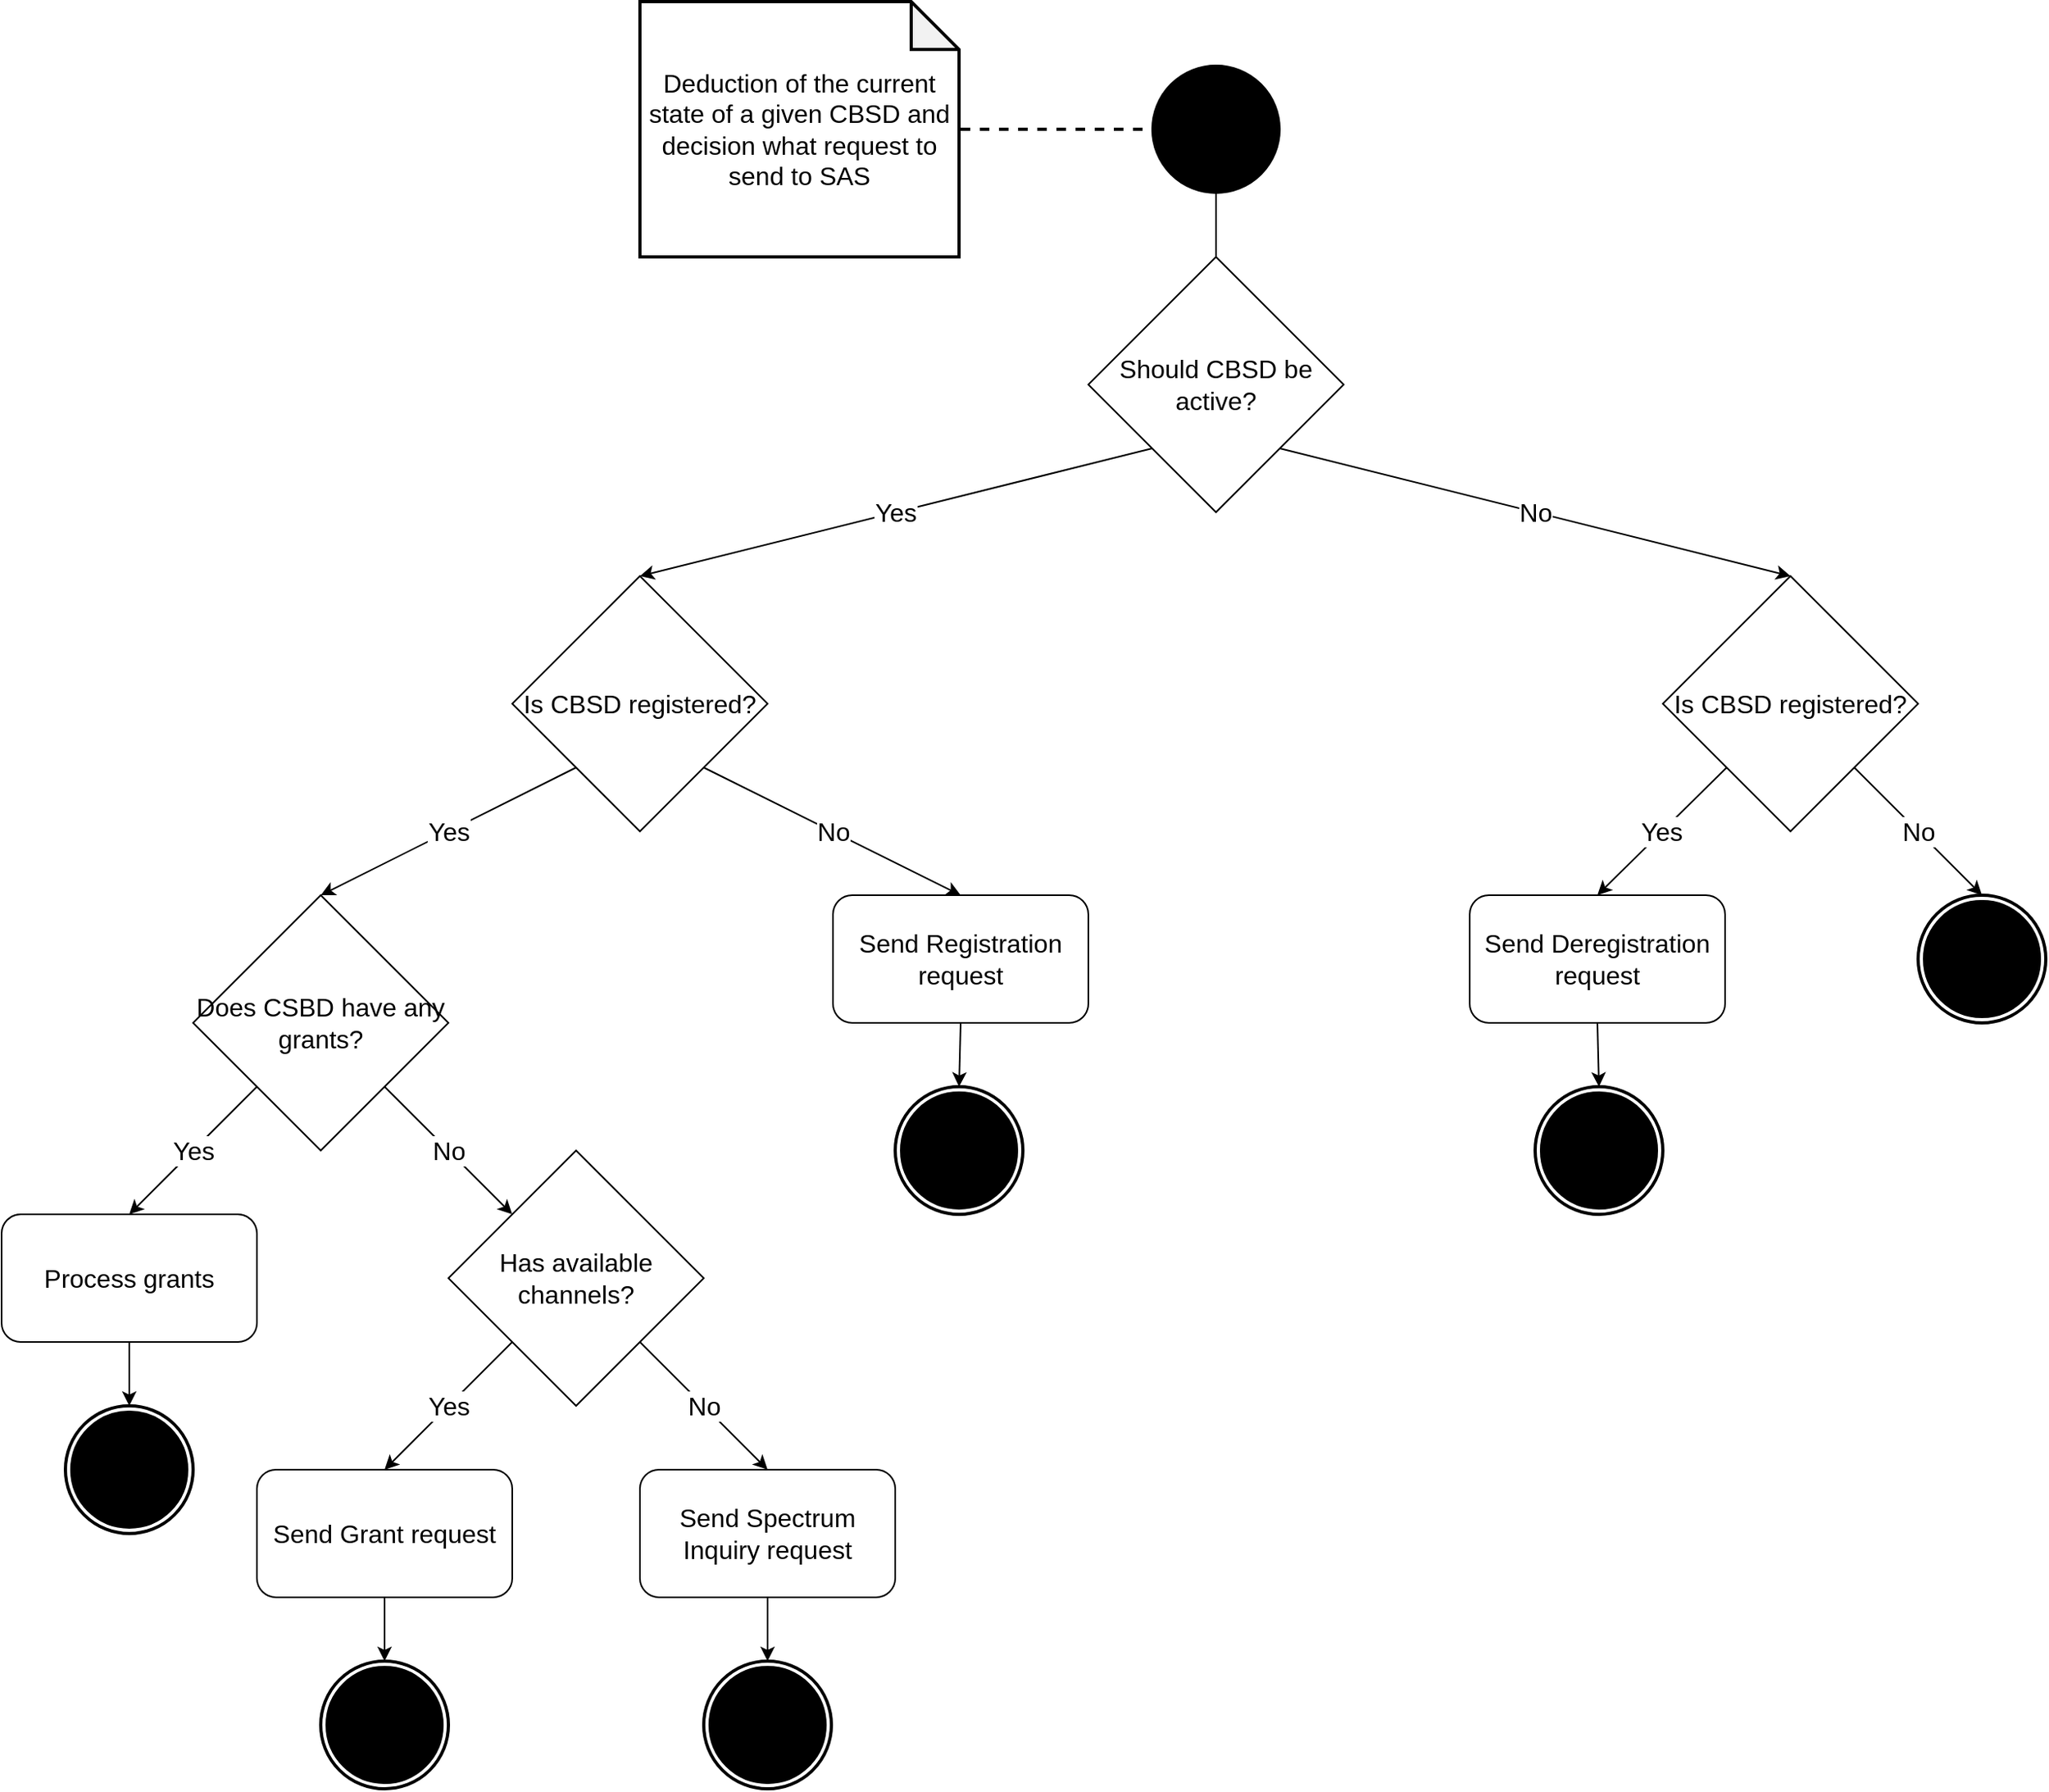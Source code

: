 <mxfile version="14.8.5" type="device"><diagram name="Page-1" id="e7e014a7-5840-1c2e-5031-d8a46d1fe8dd"><mxGraphModel dx="1422" dy="793" grid="1" gridSize="10" guides="1" tooltips="1" connect="1" arrows="1" fold="1" page="1" pageScale="1" pageWidth="827" pageHeight="1169" background="none" math="0" shadow="0"><root><mxCell id="0"/><mxCell id="1" parent="0"/><mxCell id="kqNh11ljWBH60JI4aojt-42" value="" style="ellipse;whiteSpace=wrap;html=1;aspect=fixed;fillColor=#000000;" vertex="1" parent="1"><mxGeometry x="881" y="80" width="80" height="80" as="geometry"/></mxCell><mxCell id="kqNh11ljWBH60JI4aojt-43" value="&lt;font style=&quot;font-size: 16px&quot;&gt;Should CBSD be active?&lt;/font&gt;" style="rhombus;whiteSpace=wrap;html=1;" vertex="1" parent="1"><mxGeometry x="841" y="200" width="160" height="160" as="geometry"/></mxCell><mxCell id="kqNh11ljWBH60JI4aojt-44" value="&lt;font style=&quot;font-size: 16px&quot;&gt;Is CBSD registered?&lt;/font&gt;" style="rhombus;whiteSpace=wrap;html=1;" vertex="1" parent="1"><mxGeometry x="480" y="400" width="160" height="160" as="geometry"/></mxCell><mxCell id="kqNh11ljWBH60JI4aojt-46" value="Is CBSD registered?" style="rhombus;whiteSpace=wrap;html=1;fontSize=16;" vertex="1" parent="1"><mxGeometry x="1201" y="400" width="160" height="160" as="geometry"/></mxCell><mxCell id="kqNh11ljWBH60JI4aojt-47" value="Yes" style="endArrow=classic;html=1;exitX=0;exitY=1;exitDx=0;exitDy=0;entryX=0.5;entryY=0;entryDx=0;entryDy=0;fontSize=16;" edge="1" parent="1" source="kqNh11ljWBH60JI4aojt-43" target="kqNh11ljWBH60JI4aojt-44"><mxGeometry width="50" height="50" relative="1" as="geometry"><mxPoint x="881" y="430" as="sourcePoint"/><mxPoint x="931" y="380" as="targetPoint"/></mxGeometry></mxCell><mxCell id="kqNh11ljWBH60JI4aojt-48" value="No" style="endArrow=classic;html=1;exitX=1;exitY=1;exitDx=0;exitDy=0;entryX=0.5;entryY=0;entryDx=0;entryDy=0;fontSize=16;" edge="1" parent="1" source="kqNh11ljWBH60JI4aojt-43" target="kqNh11ljWBH60JI4aojt-46"><mxGeometry width="50" height="50" relative="1" as="geometry"><mxPoint x="881" y="430" as="sourcePoint"/><mxPoint x="931" y="380" as="targetPoint"/></mxGeometry></mxCell><mxCell id="kqNh11ljWBH60JI4aojt-54" value="&lt;font style=&quot;font-size: 16px&quot;&gt;Send Deregistration request&lt;/font&gt;" style="rounded=1;whiteSpace=wrap;html=1;fillColor=#FFFFFF;" vertex="1" parent="1"><mxGeometry x="1080" y="600" width="160" height="80" as="geometry"/></mxCell><mxCell id="kqNh11ljWBH60JI4aojt-56" value="Yes" style="endArrow=classic;html=1;exitX=0;exitY=1;exitDx=0;exitDy=0;entryX=0.5;entryY=0;entryDx=0;entryDy=0;fontSize=16;" edge="1" parent="1" source="kqNh11ljWBH60JI4aojt-46" target="kqNh11ljWBH60JI4aojt-54"><mxGeometry width="50" height="50" relative="1" as="geometry"><mxPoint x="881" y="430" as="sourcePoint"/><mxPoint x="981" y="550" as="targetPoint"/></mxGeometry></mxCell><mxCell id="kqNh11ljWBH60JI4aojt-61" value="No" style="endArrow=classic;html=1;exitX=1;exitY=1;exitDx=0;exitDy=0;entryX=0.5;entryY=0;entryDx=0;entryDy=0;fontSize=16;" edge="1" parent="1" source="kqNh11ljWBH60JI4aojt-46" target="kqNh11ljWBH60JI4aojt-87"><mxGeometry width="50" height="50" relative="1" as="geometry"><mxPoint x="881" y="430" as="sourcePoint"/><mxPoint x="1400" y="600" as="targetPoint"/></mxGeometry></mxCell><mxCell id="kqNh11ljWBH60JI4aojt-62" value="&lt;font style=&quot;font-size: 16px&quot;&gt;Send Registration request&lt;/font&gt;" style="rounded=1;whiteSpace=wrap;html=1;fillColor=#FFFFFF;" vertex="1" parent="1"><mxGeometry x="681" y="600" width="160" height="80" as="geometry"/></mxCell><mxCell id="kqNh11ljWBH60JI4aojt-63" value="No" style="endArrow=classic;html=1;exitX=1;exitY=1;exitDx=0;exitDy=0;entryX=0.5;entryY=0;entryDx=0;entryDy=0;fontSize=16;" edge="1" parent="1" source="kqNh11ljWBH60JI4aojt-44" target="kqNh11ljWBH60JI4aojt-62"><mxGeometry width="50" height="50" relative="1" as="geometry"><mxPoint x="881" y="430" as="sourcePoint"/><mxPoint x="931" y="380" as="targetPoint"/></mxGeometry></mxCell><mxCell id="kqNh11ljWBH60JI4aojt-66" value="&lt;font style=&quot;font-size: 16px&quot;&gt;Does CSBD have any grants?&lt;/font&gt;" style="rhombus;whiteSpace=wrap;html=1;fillColor=#FFFFFF;" vertex="1" parent="1"><mxGeometry x="280" y="600" width="160" height="160" as="geometry"/></mxCell><mxCell id="kqNh11ljWBH60JI4aojt-67" value="Yes" style="endArrow=classic;html=1;exitX=0;exitY=1;exitDx=0;exitDy=0;entryX=0.5;entryY=0;entryDx=0;entryDy=0;fontSize=16;" edge="1" parent="1" source="kqNh11ljWBH60JI4aojt-44" target="kqNh11ljWBH60JI4aojt-66"><mxGeometry width="50" height="50" relative="1" as="geometry"><mxPoint x="881" y="430" as="sourcePoint"/><mxPoint x="931" y="380" as="targetPoint"/></mxGeometry></mxCell><mxCell id="kqNh11ljWBH60JI4aojt-68" value="&lt;font style=&quot;font-size: 16px&quot;&gt;Has available channels?&lt;/font&gt;" style="rhombus;whiteSpace=wrap;html=1;fillColor=#FFFFFF;" vertex="1" parent="1"><mxGeometry x="440" y="760" width="160" height="160" as="geometry"/></mxCell><mxCell id="kqNh11ljWBH60JI4aojt-70" value="No" style="endArrow=classic;html=1;exitX=1;exitY=1;exitDx=0;exitDy=0;fontSize=16;" edge="1" parent="1" source="kqNh11ljWBH60JI4aojt-66" target="kqNh11ljWBH60JI4aojt-68"><mxGeometry width="50" height="50" relative="1" as="geometry"><mxPoint x="881" y="450" as="sourcePoint"/><mxPoint x="931" y="400" as="targetPoint"/></mxGeometry></mxCell><mxCell id="kqNh11ljWBH60JI4aojt-72" value="&lt;font style=&quot;font-size: 16px&quot;&gt;Send Spectrum Inquiry request&lt;/font&gt;" style="rounded=1;whiteSpace=wrap;html=1;fillColor=#FFFFFF;" vertex="1" parent="1"><mxGeometry x="560" y="960" width="160" height="80" as="geometry"/></mxCell><mxCell id="kqNh11ljWBH60JI4aojt-76" value="No" style="endArrow=classic;html=1;exitX=1;exitY=1;exitDx=0;exitDy=0;entryX=0.5;entryY=0;entryDx=0;entryDy=0;fontSize=16;" edge="1" parent="1" source="kqNh11ljWBH60JI4aojt-68" target="kqNh11ljWBH60JI4aojt-72"><mxGeometry width="50" height="50" relative="1" as="geometry"><mxPoint x="881" y="810" as="sourcePoint"/><mxPoint x="931" y="760" as="targetPoint"/></mxGeometry></mxCell><mxCell id="kqNh11ljWBH60JI4aojt-78" value="&lt;font style=&quot;font-size: 16px&quot;&gt;Send Grant request&lt;/font&gt;" style="rounded=1;whiteSpace=wrap;html=1;fillColor=#FFFFFF;" vertex="1" parent="1"><mxGeometry x="320" y="960" width="160" height="80" as="geometry"/></mxCell><mxCell id="kqNh11ljWBH60JI4aojt-80" value="Yes" style="endArrow=classic;html=1;exitX=0;exitY=1;exitDx=0;exitDy=0;entryX=0.5;entryY=0;entryDx=0;entryDy=0;fontSize=16;" edge="1" parent="1" source="kqNh11ljWBH60JI4aojt-68" target="kqNh11ljWBH60JI4aojt-78"><mxGeometry width="50" height="50" relative="1" as="geometry"><mxPoint x="881" y="810" as="sourcePoint"/><mxPoint x="531" y="870" as="targetPoint"/></mxGeometry></mxCell><mxCell id="kqNh11ljWBH60JI4aojt-82" value="Yes" style="endArrow=classic;html=1;exitX=0;exitY=1;exitDx=0;exitDy=0;entryX=0.5;entryY=0;entryDx=0;entryDy=0;fontSize=16;" edge="1" parent="1" source="kqNh11ljWBH60JI4aojt-66" target="kqNh11ljWBH60JI4aojt-83"><mxGeometry width="50" height="50" relative="1" as="geometry"><mxPoint x="881" y="760" as="sourcePoint"/><mxPoint x="381" y="740" as="targetPoint"/></mxGeometry></mxCell><mxCell id="kqNh11ljWBH60JI4aojt-83" value="&lt;font style=&quot;font-size: 16px&quot;&gt;Process grants&lt;/font&gt;" style="rounded=1;whiteSpace=wrap;html=1;fillColor=#FFFFFF;" vertex="1" parent="1"><mxGeometry x="160" y="800" width="160" height="80" as="geometry"/></mxCell><mxCell id="kqNh11ljWBH60JI4aojt-86" value="" style="endArrow=none;html=1;entryX=0.5;entryY=1;entryDx=0;entryDy=0;exitX=0.5;exitY=0;exitDx=0;exitDy=0;" edge="1" parent="1" source="kqNh11ljWBH60JI4aojt-43" target="kqNh11ljWBH60JI4aojt-42"><mxGeometry width="50" height="50" relative="1" as="geometry"><mxPoint x="601" y="510" as="sourcePoint"/><mxPoint x="651" y="460" as="targetPoint"/></mxGeometry></mxCell><mxCell id="kqNh11ljWBH60JI4aojt-87" value="" style="ellipse;html=1;shape=endState;fillColor=#000000;labelBorderColor=none;strokeWidth=2;" vertex="1" parent="1"><mxGeometry x="1361" y="600" width="80" height="80" as="geometry"/></mxCell><mxCell id="kqNh11ljWBH60JI4aojt-88" value="" style="ellipse;html=1;shape=endState;fillColor=#000000;strokeWidth=2;" vertex="1" parent="1"><mxGeometry x="200" y="920" width="80" height="80" as="geometry"/></mxCell><mxCell id="kqNh11ljWBH60JI4aojt-89" value="" style="ellipse;html=1;shape=endState;fillColor=#000000;strokeWidth=2;" vertex="1" parent="1"><mxGeometry x="360" y="1080" width="80" height="80" as="geometry"/></mxCell><mxCell id="kqNh11ljWBH60JI4aojt-90" value="" style="ellipse;html=1;shape=endState;fillColor=#000000;strokeWidth=2;" vertex="1" parent="1"><mxGeometry x="600" y="1080" width="80" height="80" as="geometry"/></mxCell><mxCell id="kqNh11ljWBH60JI4aojt-91" value="" style="endArrow=classic;html=1;exitX=0.5;exitY=1;exitDx=0;exitDy=0;entryX=0.5;entryY=0;entryDx=0;entryDy=0;" edge="1" parent="1" source="kqNh11ljWBH60JI4aojt-83" target="kqNh11ljWBH60JI4aojt-88"><mxGeometry width="50" height="50" relative="1" as="geometry"><mxPoint x="510" y="870" as="sourcePoint"/><mxPoint x="560" y="820" as="targetPoint"/></mxGeometry></mxCell><mxCell id="kqNh11ljWBH60JI4aojt-92" value="" style="endArrow=classic;html=1;entryX=0.5;entryY=0;entryDx=0;entryDy=0;exitX=0.5;exitY=1;exitDx=0;exitDy=0;" edge="1" parent="1" source="kqNh11ljWBH60JI4aojt-78" target="kqNh11ljWBH60JI4aojt-89"><mxGeometry width="50" height="50" relative="1" as="geometry"><mxPoint x="407" y="1050" as="sourcePoint"/><mxPoint x="250" y="930" as="targetPoint"/></mxGeometry></mxCell><mxCell id="kqNh11ljWBH60JI4aojt-93" value="" style="endArrow=classic;html=1;exitX=0.5;exitY=1;exitDx=0;exitDy=0;entryX=0.5;entryY=0;entryDx=0;entryDy=0;" edge="1" parent="1" source="kqNh11ljWBH60JI4aojt-72" target="kqNh11ljWBH60JI4aojt-90"><mxGeometry width="50" height="50" relative="1" as="geometry"><mxPoint x="260" y="900" as="sourcePoint"/><mxPoint x="260" y="940" as="targetPoint"/></mxGeometry></mxCell><mxCell id="kqNh11ljWBH60JI4aojt-94" value="" style="ellipse;html=1;shape=endState;fillColor=#000000;strokeWidth=2;" vertex="1" parent="1"><mxGeometry x="720" y="720" width="80" height="80" as="geometry"/></mxCell><mxCell id="kqNh11ljWBH60JI4aojt-95" value="" style="endArrow=classic;html=1;exitX=0.5;exitY=1;exitDx=0;exitDy=0;entryX=0.5;entryY=0;entryDx=0;entryDy=0;" edge="1" parent="1" target="kqNh11ljWBH60JI4aojt-94" source="kqNh11ljWBH60JI4aojt-62"><mxGeometry width="50" height="50" relative="1" as="geometry"><mxPoint x="761" y="720" as="sourcePoint"/><mxPoint x="381" y="620" as="targetPoint"/></mxGeometry></mxCell><mxCell id="kqNh11ljWBH60JI4aojt-96" value="" style="ellipse;html=1;shape=endState;fillColor=#000000;strokeWidth=2;" vertex="1" parent="1"><mxGeometry x="1121" y="720" width="80" height="80" as="geometry"/></mxCell><mxCell id="kqNh11ljWBH60JI4aojt-97" value="" style="endArrow=classic;html=1;exitX=0.5;exitY=1;exitDx=0;exitDy=0;entryX=0.5;entryY=0;entryDx=0;entryDy=0;" edge="1" parent="1" target="kqNh11ljWBH60JI4aojt-96" source="kqNh11ljWBH60JI4aojt-54"><mxGeometry width="50" height="50" relative="1" as="geometry"><mxPoint x="1170" y="775" as="sourcePoint"/><mxPoint x="790" y="685" as="targetPoint"/></mxGeometry></mxCell><mxCell id="kqNh11ljWBH60JI4aojt-98" value="Deduction of the current state of a given CBSD and decision what request to send to SAS" style="shape=note;whiteSpace=wrap;html=1;backgroundOutline=1;darkOpacity=0.05;fontSize=16;strokeColor=#000000;strokeWidth=2;fillColor=#FFFFFF;" vertex="1" parent="1"><mxGeometry x="560" y="40" width="200" height="160" as="geometry"/></mxCell><mxCell id="kqNh11ljWBH60JI4aojt-103" value="" style="endArrow=none;dashed=1;html=1;fontSize=16;exitX=1.005;exitY=0.5;exitDx=0;exitDy=0;exitPerimeter=0;entryX=0;entryY=0.5;entryDx=0;entryDy=0;strokeWidth=2;" edge="1" parent="1" source="kqNh11ljWBH60JI4aojt-98" target="kqNh11ljWBH60JI4aojt-42"><mxGeometry width="50" height="50" relative="1" as="geometry"><mxPoint x="790" y="300" as="sourcePoint"/><mxPoint x="840" y="250" as="targetPoint"/></mxGeometry></mxCell></root></mxGraphModel></diagram></mxfile>